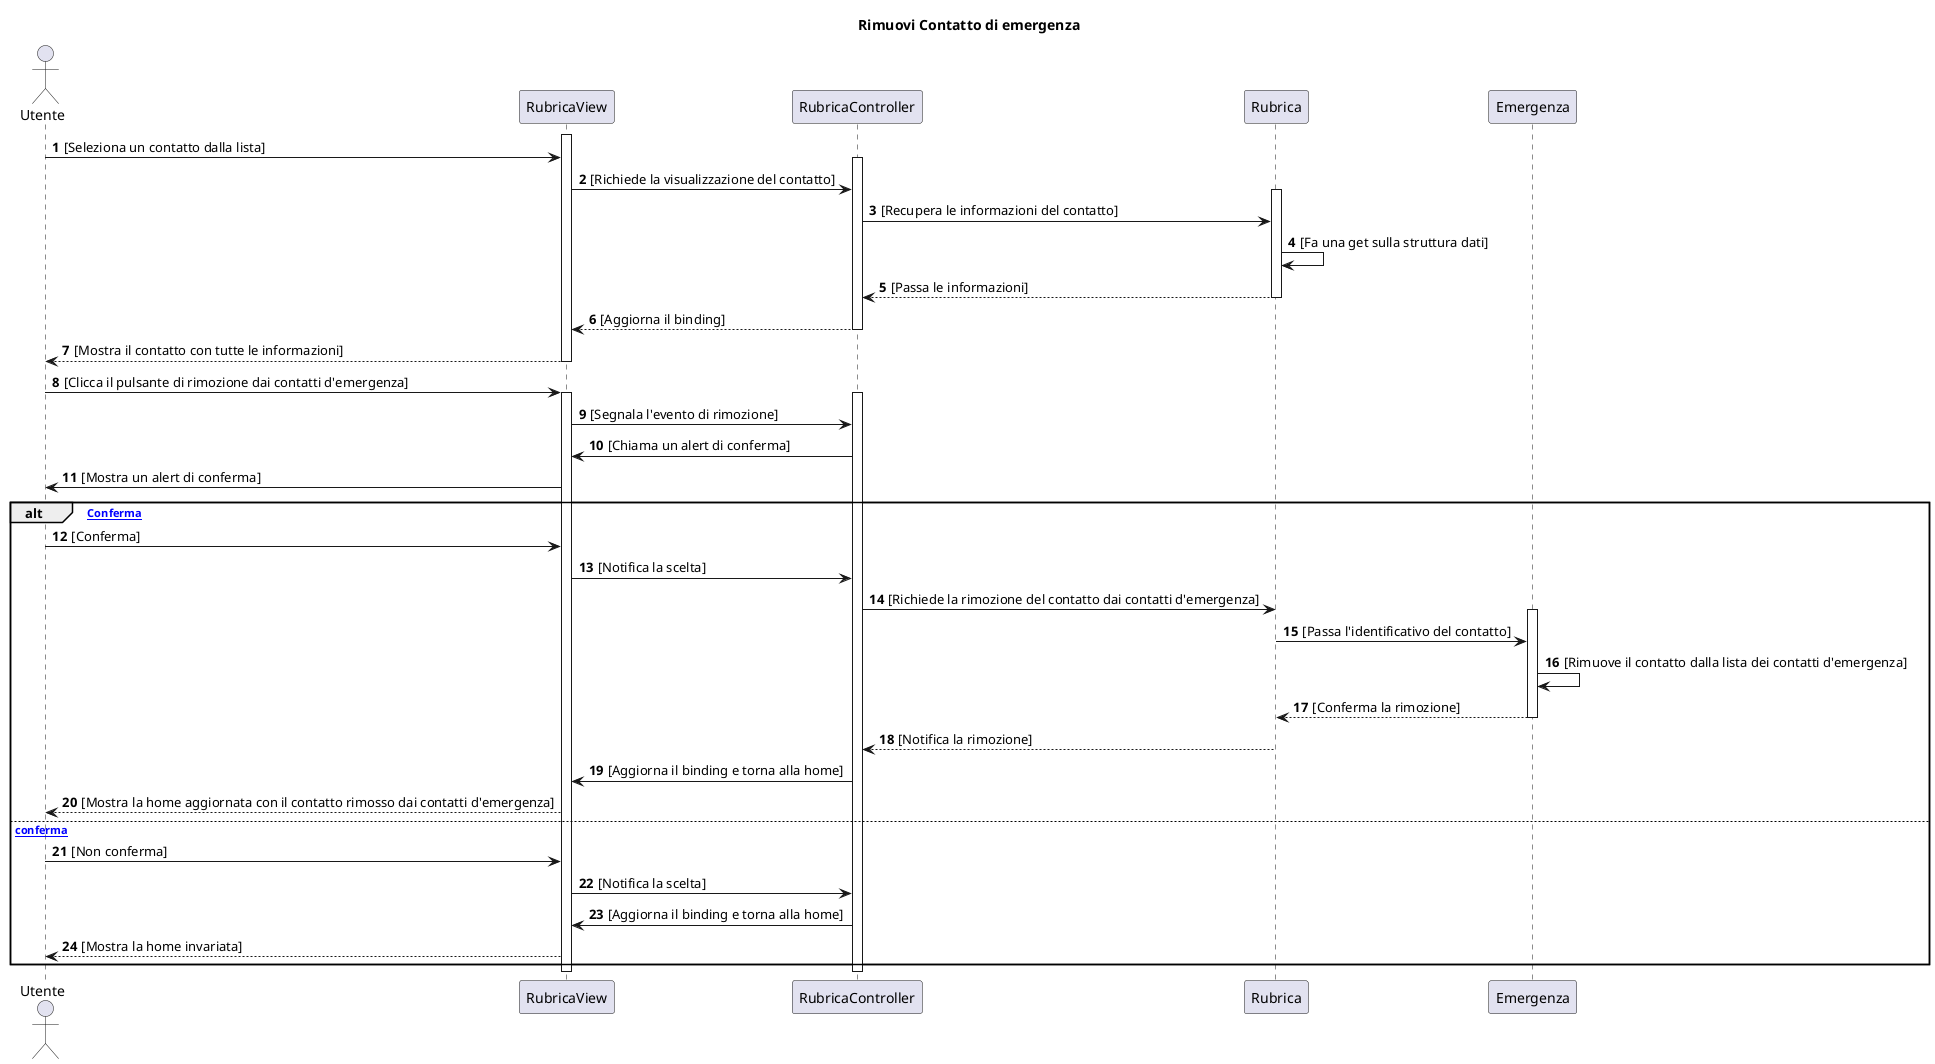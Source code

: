 @startuml
title Rimuovi Contatto di emergenza
autonumber
actor Utente
participant RubricaView
participant RubricaController
participant Rubrica
participant Emergenza

activate RubricaView
Utente -> RubricaView : [Seleziona un contatto dalla lista]
activate RubricaController
RubricaView -> RubricaController : [Richiede la visualizzazione del contatto]
activate Rubrica
RubricaController -> Rubrica : [Recupera le informazioni del contatto]
Rubrica -> Rubrica : [Fa una get sulla struttura dati]
Rubrica --> RubricaController : [Passa le informazioni]
deactivate Rubrica
RubricaController --> RubricaView : [Aggiorna il binding]
deactivate RubricaController
RubricaView --> Utente : [Mostra il contatto con tutte le informazioni]
deactivate RubricaView

Utente -> RubricaView : [Clicca il pulsante di rimozione dai contatti d'emergenza]
activate RubricaView
activate RubricaController
RubricaView -> RubricaController : [Segnala l'evento di rimozione]
RubricaController -> RubricaView : [Chiama un alert di conferma]
RubricaView -> Utente : [Mostra un alert di conferma]

alt [Conferma]
    Utente -> RubricaView : [Conferma]
    RubricaView -> RubricaController : [Notifica la scelta]
    RubricaController -> Rubrica : [Richiede la rimozione del contatto dai contatti d'emergenza]
    activate Emergenza
    Rubrica -> Emergenza : [Passa l'identificativo del contatto]
    Emergenza -> Emergenza : [Rimuove il contatto dalla lista dei contatti d'emergenza]
    Emergenza --> Rubrica : [Conferma la rimozione]
    deactivate Emergenza
    Rubrica --> RubricaController : [Notifica la rimozione]
    RubricaController -> RubricaView : [Aggiorna il binding e torna alla home]
    RubricaView --> Utente : [Mostra la home aggiornata con il contatto rimosso dai contatti d'emergenza]
else [Non conferma]
    Utente -> RubricaView : [Non conferma]
    RubricaView -> RubricaController : [Notifica la scelta]
    RubricaController -> RubricaView : [Aggiorna il binding e torna alla home]
    RubricaView --> Utente : [Mostra la home invariata]
end

deactivate RubricaController
deactivate RubricaView

@enduml